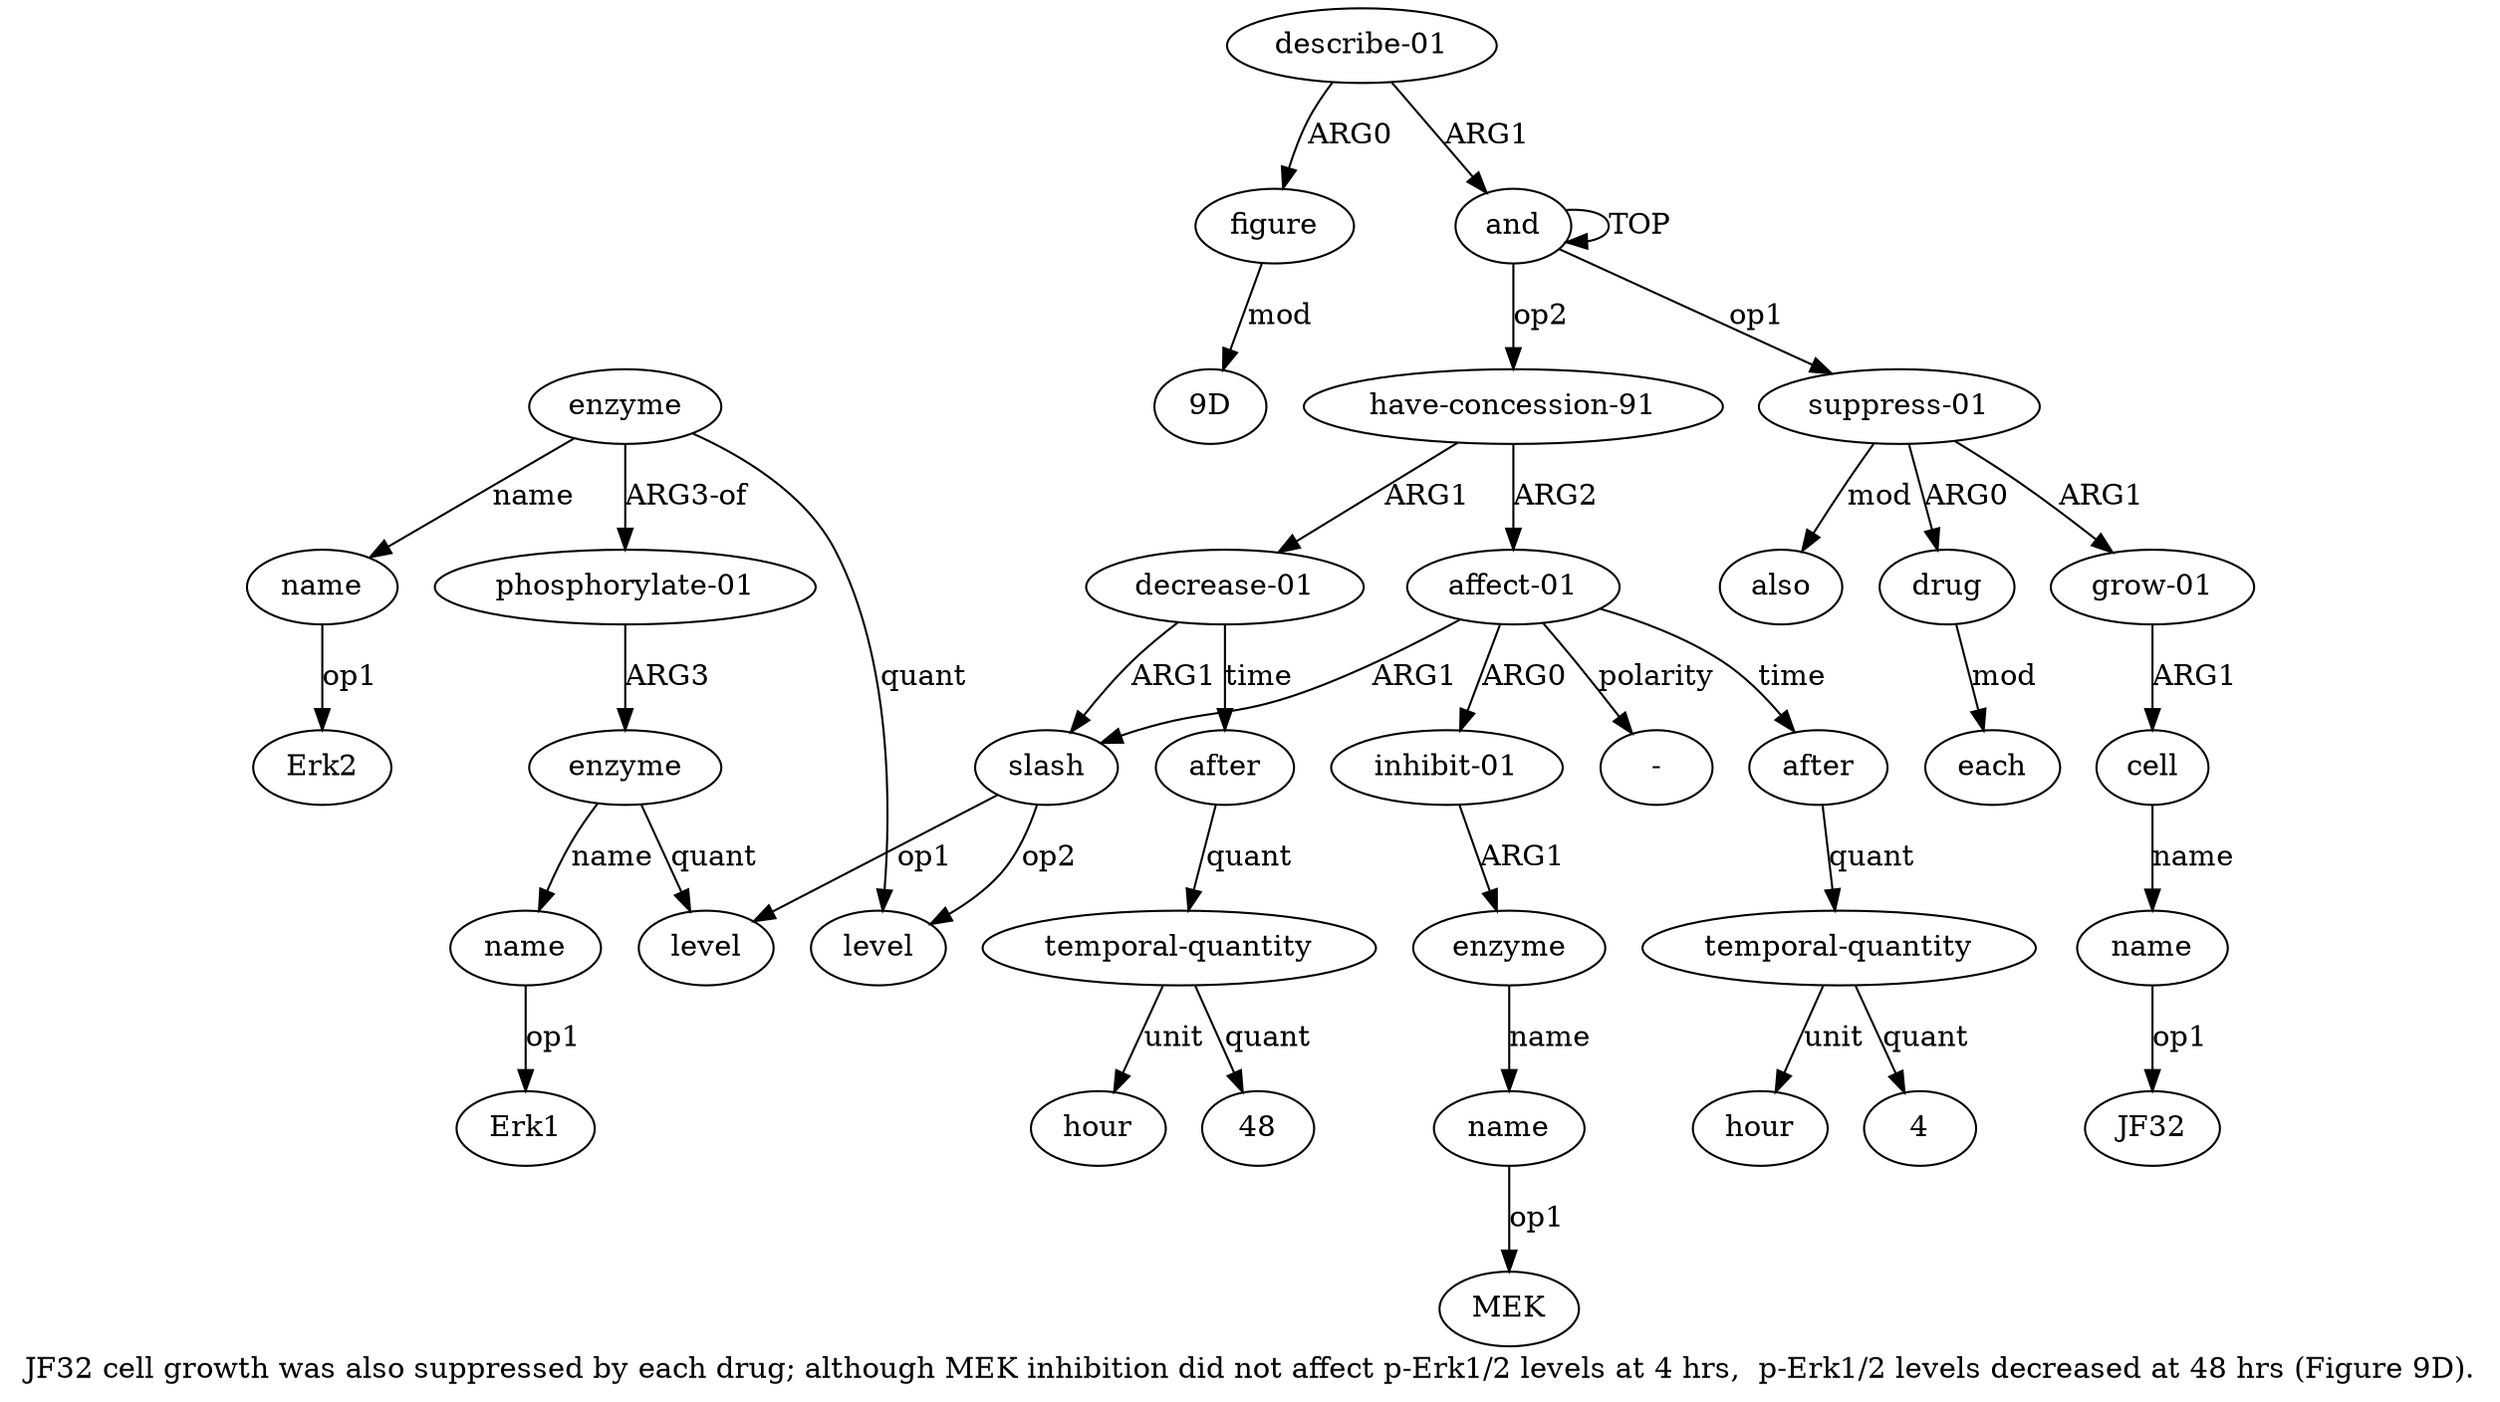 digraph  {
	graph [label="JF32 cell growth was also suppressed by each drug; although MEK inhibition did not affect p-Erk1/2 levels at 4 hrs,  p-Erk1/2 levels \
decreased at 48 hrs (Figure 9D)."];
	node [label="\N"];
	a20	 [color=black,
		gold_ind=20,
		gold_label=name,
		label=name,
		test_ind=20,
		test_label=name];
	"a20 Erk1"	 [color=black,
		gold_ind=-1,
		gold_label=Erk1,
		label=Erk1,
		test_ind=-1,
		test_label=Erk1];
	a20 -> "a20 Erk1" [key=0,
	color=black,
	gold_label=op1,
	label=op1,
	test_label=op1];
a21 [color=black,
	gold_ind=21,
	gold_label="phosphorylate-01",
	label="phosphorylate-01",
	test_ind=21,
	test_label="phosphorylate-01"];
a19 [color=black,
	gold_ind=19,
	gold_label=enzyme,
	label=enzyme,
	test_ind=19,
	test_label=enzyme];
a21 -> a19 [key=0,
color=black,
gold_label=ARG3,
label=ARG3,
test_label=ARG3];
a22 [color=black,
gold_ind=22,
gold_label=level,
label=level,
test_ind=22,
test_label=level];
a23 [color=black,
gold_ind=23,
gold_label=enzyme,
label=enzyme,
test_ind=23,
test_label=enzyme];
a23 -> a21 [key=0,
color=black,
gold_label="ARG3-of",
label="ARG3-of",
test_label="ARG3-of"];
a23 -> a22 [key=0,
color=black,
gold_label=quant,
label=quant,
test_label=quant];
a24 [color=black,
gold_ind=24,
gold_label=name,
label=name,
test_ind=24,
test_label=name];
a23 -> a24 [key=0,
color=black,
gold_label=name,
label=name,
test_label=name];
"a24 Erk2" [color=black,
gold_ind=-1,
gold_label=Erk2,
label=Erk2,
test_ind=-1,
test_label=Erk2];
a24 -> "a24 Erk2" [key=0,
color=black,
gold_label=op1,
label=op1,
test_label=op1];
a25 [color=black,
gold_ind=25,
gold_label=after,
label=after,
test_ind=25,
test_label=after];
a26 [color=black,
gold_ind=26,
gold_label="temporal-quantity",
label="temporal-quantity",
test_ind=26,
test_label="temporal-quantity"];
a25 -> a26 [key=0,
color=black,
gold_label=quant,
label=quant,
test_label=quant];
a27 [color=black,
gold_ind=27,
gold_label=hour,
label=hour,
test_ind=27,
test_label=hour];
a26 -> a27 [key=0,
color=black,
gold_label=unit,
label=unit,
test_label=unit];
"a26 4" [color=black,
gold_ind=-1,
gold_label=4,
label=4,
test_ind=-1,
test_label=4];
a26 -> "a26 4" [key=0,
color=black,
gold_label=quant,
label=quant,
test_label=quant];
a28 [color=black,
gold_ind=28,
gold_label="describe-01",
label="describe-01",
test_ind=28,
test_label="describe-01"];
a29 [color=black,
gold_ind=29,
gold_label=figure,
label=figure,
test_ind=29,
test_label=figure];
a28 -> a29 [key=0,
color=black,
gold_label=ARG0,
label=ARG0,
test_label=ARG0];
a0 [color=black,
gold_ind=0,
gold_label=and,
label=and,
test_ind=0,
test_label=and];
a28 -> a0 [key=0,
color=black,
gold_label=ARG1,
label=ARG1,
test_label=ARG1];
"a29 9D" [color=black,
gold_ind=-1,
gold_label="9D",
label="9D",
test_ind=-1,
test_label="9D"];
a29 -> "a29 9D" [key=0,
color=black,
gold_label=mod,
label=mod,
test_label=mod];
"a16 MEK" [color=black,
gold_ind=-1,
gold_label=MEK,
label=MEK,
test_ind=-1,
test_label=MEK];
"a11 48" [color=black,
gold_ind=-1,
gold_label=48,
label=48,
test_ind=-1,
test_label=48];
a15 [color=black,
gold_ind=15,
gold_label=enzyme,
label=enzyme,
test_ind=15,
test_label=enzyme];
a16 [color=black,
gold_ind=16,
gold_label=name,
label=name,
test_ind=16,
test_label=name];
a15 -> a16 [key=0,
color=black,
gold_label=name,
label=name,
test_label=name];
a14 [color=black,
gold_ind=14,
gold_label="inhibit-01",
label="inhibit-01",
test_ind=14,
test_label="inhibit-01"];
a14 -> a15 [key=0,
color=black,
gold_label=ARG1,
label=ARG1,
test_label=ARG1];
a17 [color=black,
gold_ind=17,
gold_label=slash,
label=slash,
test_ind=17,
test_label=slash];
a17 -> a22 [key=0,
color=black,
gold_label=op2,
label=op2,
test_label=op2];
a18 [color=black,
gold_ind=18,
gold_label=level,
label=level,
test_ind=18,
test_label=level];
a17 -> a18 [key=0,
color=black,
gold_label=op1,
label=op1,
test_label=op1];
a16 -> "a16 MEK" [key=0,
color=black,
gold_label=op1,
label=op1,
test_label=op1];
a11 [color=black,
gold_ind=11,
gold_label="temporal-quantity",
label="temporal-quantity",
test_ind=11,
test_label="temporal-quantity"];
a11 -> "a11 48" [key=0,
color=black,
gold_label=quant,
label=quant,
test_label=quant];
a12 [color=black,
gold_ind=12,
gold_label=hour,
label=hour,
test_ind=12,
test_label=hour];
a11 -> a12 [key=0,
color=black,
gold_label=unit,
label=unit,
test_label=unit];
a10 [color=black,
gold_ind=10,
gold_label=after,
label=after,
test_ind=10,
test_label=after];
a10 -> a11 [key=0,
color=black,
gold_label=quant,
label=quant,
test_label=quant];
a13 [color=black,
gold_ind=13,
gold_label="affect-01",
label="affect-01",
test_ind=13,
test_label="affect-01"];
a13 -> a25 [key=0,
color=black,
gold_label=time,
label=time,
test_label=time];
a13 -> a14 [key=0,
color=black,
gold_label=ARG0,
label=ARG0,
test_label=ARG0];
a13 -> a17 [key=0,
color=black,
gold_label=ARG1,
label=ARG1,
test_label=ARG1];
"a13 -" [color=black,
gold_ind=-1,
gold_label="-",
label="-",
test_ind=-1,
test_label="-"];
a13 -> "a13 -" [key=0,
color=black,
gold_label=polarity,
label=polarity,
test_label=polarity];
a19 -> a20 [key=0,
color=black,
gold_label=name,
label=name,
test_label=name];
a19 -> a18 [key=0,
color=black,
gold_label=quant,
label=quant,
test_label=quant];
a1 [color=black,
gold_ind=1,
gold_label="suppress-01",
label="suppress-01",
test_ind=1,
test_label="suppress-01"];
a2 [color=black,
gold_ind=2,
gold_label=drug,
label=drug,
test_ind=2,
test_label=drug];
a1 -> a2 [key=0,
color=black,
gold_label=ARG0,
label=ARG0,
test_label=ARG0];
a4 [color=black,
gold_ind=4,
gold_label="grow-01",
label="grow-01",
test_ind=4,
test_label="grow-01"];
a1 -> a4 [key=0,
color=black,
gold_label=ARG1,
label=ARG1,
test_label=ARG1];
a7 [color=black,
gold_ind=7,
gold_label=also,
label=also,
test_ind=7,
test_label=also];
a1 -> a7 [key=0,
color=black,
gold_label=mod,
label=mod,
test_label=mod];
a0 -> a1 [key=0,
color=black,
gold_label=op1,
label=op1,
test_label=op1];
a0 -> a0 [key=0,
color=black,
gold_label=TOP,
label=TOP,
test_label=TOP];
a8 [color=black,
gold_ind=8,
gold_label="have-concession-91",
label="have-concession-91",
test_ind=8,
test_label="have-concession-91"];
a0 -> a8 [key=0,
color=black,
gold_label=op2,
label=op2,
test_label=op2];
a3 [color=black,
gold_ind=3,
gold_label=each,
label=each,
test_ind=3,
test_label=each];
a2 -> a3 [key=0,
color=black,
gold_label=mod,
label=mod,
test_label=mod];
a5 [color=black,
gold_ind=5,
gold_label=cell,
label=cell,
test_ind=5,
test_label=cell];
a6 [color=black,
gold_ind=6,
gold_label=name,
label=name,
test_ind=6,
test_label=name];
a5 -> a6 [key=0,
color=black,
gold_label=name,
label=name,
test_label=name];
a4 -> a5 [key=0,
color=black,
gold_label=ARG1,
label=ARG1,
test_label=ARG1];
"a6 JF32" [color=black,
gold_ind=-1,
gold_label=JF32,
label=JF32,
test_ind=-1,
test_label=JF32];
a6 -> "a6 JF32" [key=0,
color=black,
gold_label=op1,
label=op1,
test_label=op1];
a9 [color=black,
gold_ind=9,
gold_label="decrease-01",
label="decrease-01",
test_ind=9,
test_label="decrease-01"];
a9 -> a17 [key=0,
color=black,
gold_label=ARG1,
label=ARG1,
test_label=ARG1];
a9 -> a10 [key=0,
color=black,
gold_label=time,
label=time,
test_label=time];
a8 -> a13 [key=0,
color=black,
gold_label=ARG2,
label=ARG2,
test_label=ARG2];
a8 -> a9 [key=0,
color=black,
gold_label=ARG1,
label=ARG1,
test_label=ARG1];
}
